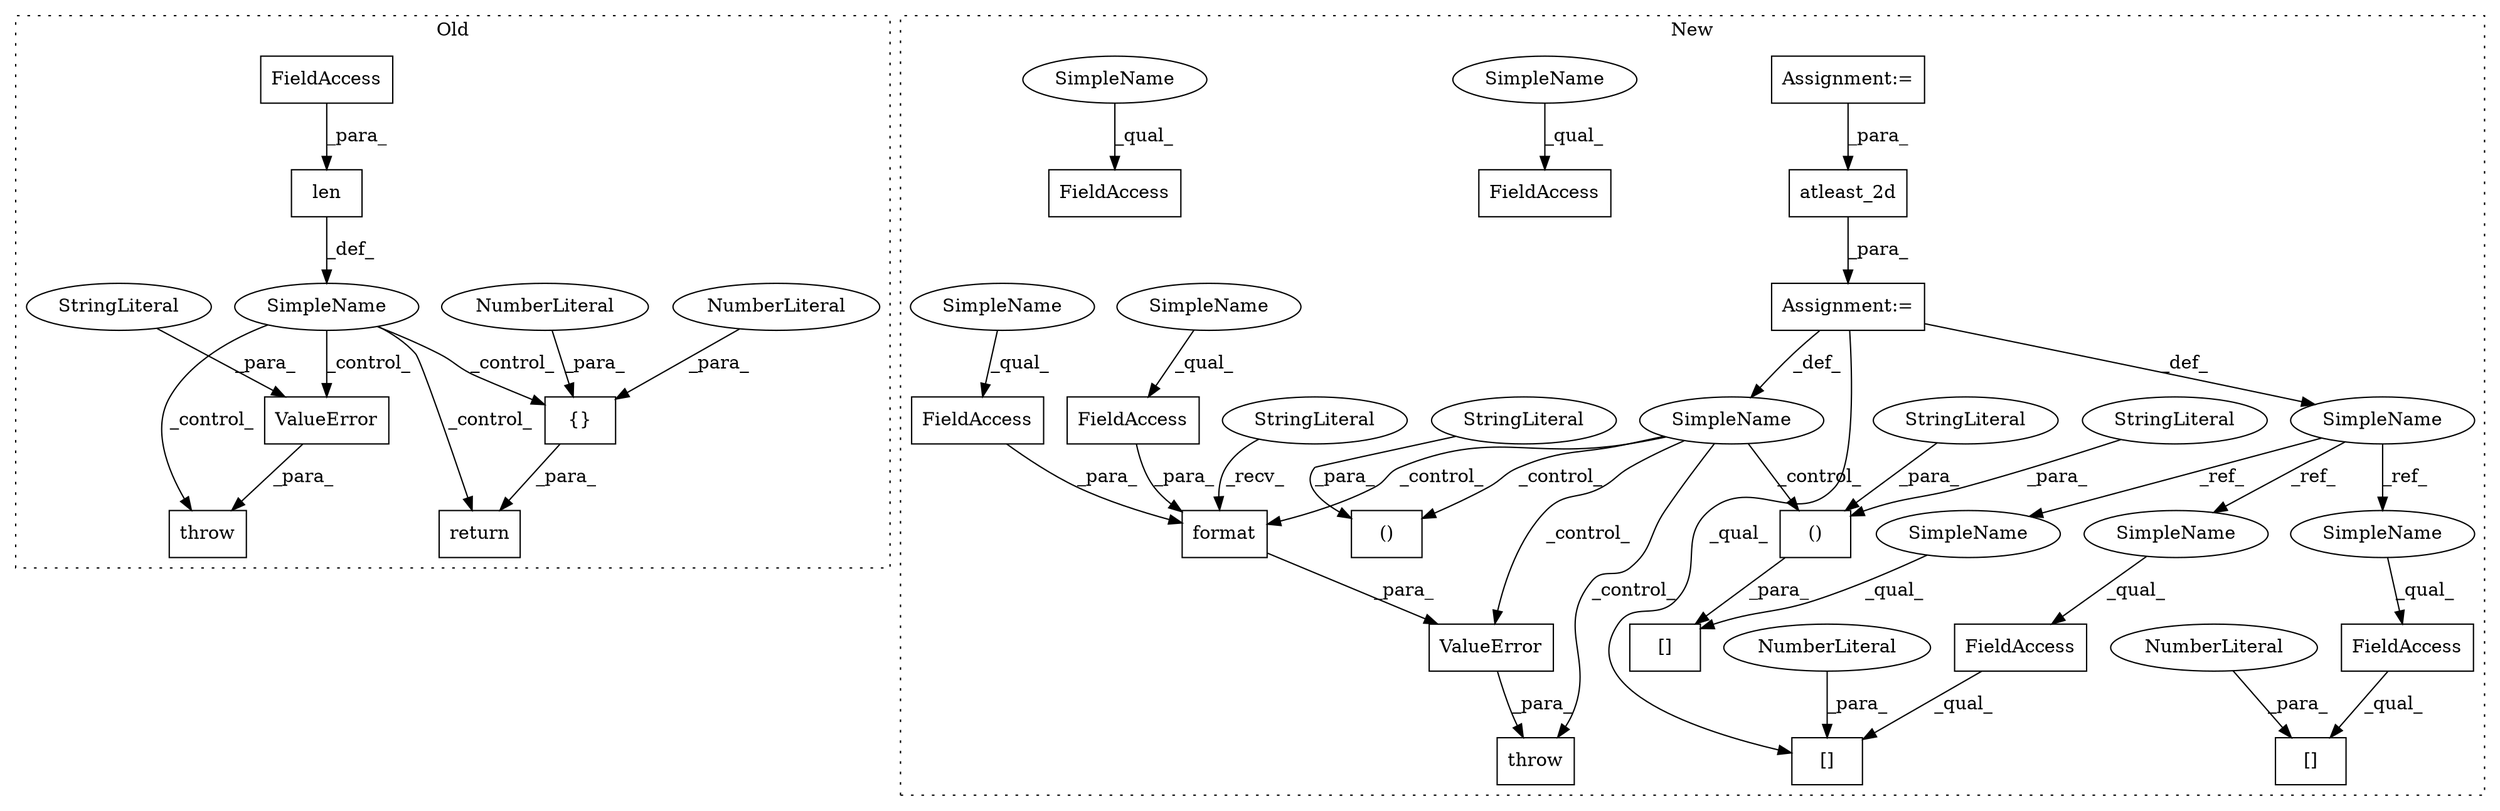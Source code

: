 digraph G {
subgraph cluster0 {
1 [label="len" a="32" s="1826,1831" l="4,1" shape="box"];
5 [label="FieldAccess" a="22" s="1830" l="1" shape="box"];
16 [label="ValueError" a="32" s="2492,2533" l="11,1" shape="box"];
17 [label="SimpleName" a="42" s="" l="" shape="ellipse"];
18 [label="return" a="41" s="2156" l="7" shape="box"];
20 [label="{}" a="4" s="1887,1891" l="1,1" shape="box"];
21 [label="NumberLiteral" a="34" s="1888" l="1" shape="ellipse"];
22 [label="NumberLiteral" a="34" s="1890" l="1" shape="ellipse"];
28 [label="StringLiteral" a="45" s="2503" l="30" shape="ellipse"];
32 [label="throw" a="53" s="2486" l="6" shape="box"];
label = "Old";
style="dotted";
}
subgraph cluster1 {
2 [label="[]" a="2" s="2976,2985" l="8,1" shape="box"];
3 [label="FieldAccess" a="22" s="2976" l="7" shape="box"];
4 [label="NumberLiteral" a="34" s="2984" l="1" shape="ellipse"];
6 [label="Assignment:=" a="7" s="2401" l="1" shape="box"];
7 [label="FieldAccess" a="22" s="2578" l="7" shape="box"];
8 [label="[]" a="2" s="2578,2587" l="8,1" shape="box"];
9 [label="NumberLiteral" a="34" s="2586" l="1" shape="ellipse"];
10 [label="SimpleName" a="42" s="2511" l="1" shape="ellipse"];
11 [label="atleast_2d" a="32" s="2519,2531" l="11,1" shape="box"];
12 [label="()" a="106" s="3112" l="30" shape="box"];
13 [label="SimpleName" a="42" s="" l="" shape="ellipse"];
14 [label="()" a="106" s="3272" l="47" shape="box"];
15 [label="ValueError" a="32" s="3354,3463" l="11,1" shape="box"];
19 [label="[]" a="2" s="3263,3319" l="9,2" shape="box"];
23 [label="format" a="32" s="3416,3462" l="7,1" shape="box"];
24 [label="FieldAccess" a="22" s="3435" l="7" shape="box"];
25 [label="FieldAccess" a="22" s="3455" l="7" shape="box"];
26 [label="FieldAccess" a="22" s="2589" l="7" shape="box"];
27 [label="FieldAccess" a="22" s="3423" l="7" shape="box"];
29 [label="StringLiteral" a="45" s="3365" l="50" shape="ellipse"];
30 [label="StringLiteral" a="45" s="3272" l="18" shape="ellipse"];
31 [label="StringLiteral" a="45" s="3126" l="16" shape="ellipse"];
33 [label="throw" a="53" s="3348" l="6" shape="box"];
34 [label="Assignment:=" a="7" s="2512" l="1" shape="box"];
35 [label="StringLiteral" a="45" s="3303" l="16" shape="ellipse"];
36 [label="SimpleName" a="42" s="3455" l="3" shape="ellipse"];
37 [label="SimpleName" a="42" s="3435" l="3" shape="ellipse"];
38 [label="SimpleName" a="42" s="2589" l="3" shape="ellipse"];
39 [label="SimpleName" a="42" s="3423" l="3" shape="ellipse"];
40 [label="SimpleName" a="42" s="2976" l="1" shape="ellipse"];
41 [label="SimpleName" a="42" s="2578" l="1" shape="ellipse"];
42 [label="SimpleName" a="42" s="3263" l="1" shape="ellipse"];
label = "New";
style="dotted";
}
1 -> 17 [label="_def_"];
3 -> 2 [label="_qual_"];
4 -> 2 [label="_para_"];
5 -> 1 [label="_para_"];
6 -> 11 [label="_para_"];
7 -> 8 [label="_qual_"];
9 -> 8 [label="_para_"];
10 -> 41 [label="_ref_"];
10 -> 42 [label="_ref_"];
10 -> 40 [label="_ref_"];
11 -> 34 [label="_para_"];
13 -> 23 [label="_control_"];
13 -> 14 [label="_control_"];
13 -> 15 [label="_control_"];
13 -> 33 [label="_control_"];
13 -> 12 [label="_control_"];
14 -> 19 [label="_para_"];
15 -> 33 [label="_para_"];
16 -> 32 [label="_para_"];
17 -> 20 [label="_control_"];
17 -> 16 [label="_control_"];
17 -> 18 [label="_control_"];
17 -> 32 [label="_control_"];
20 -> 18 [label="_para_"];
21 -> 20 [label="_para_"];
22 -> 20 [label="_para_"];
23 -> 15 [label="_para_"];
24 -> 23 [label="_para_"];
25 -> 23 [label="_para_"];
28 -> 16 [label="_para_"];
29 -> 23 [label="_recv_"];
30 -> 14 [label="_para_"];
31 -> 12 [label="_para_"];
34 -> 13 [label="_def_"];
34 -> 8 [label="_qual_"];
34 -> 10 [label="_def_"];
35 -> 14 [label="_para_"];
36 -> 25 [label="_qual_"];
37 -> 24 [label="_qual_"];
38 -> 26 [label="_qual_"];
39 -> 27 [label="_qual_"];
40 -> 3 [label="_qual_"];
41 -> 7 [label="_qual_"];
42 -> 19 [label="_qual_"];
}